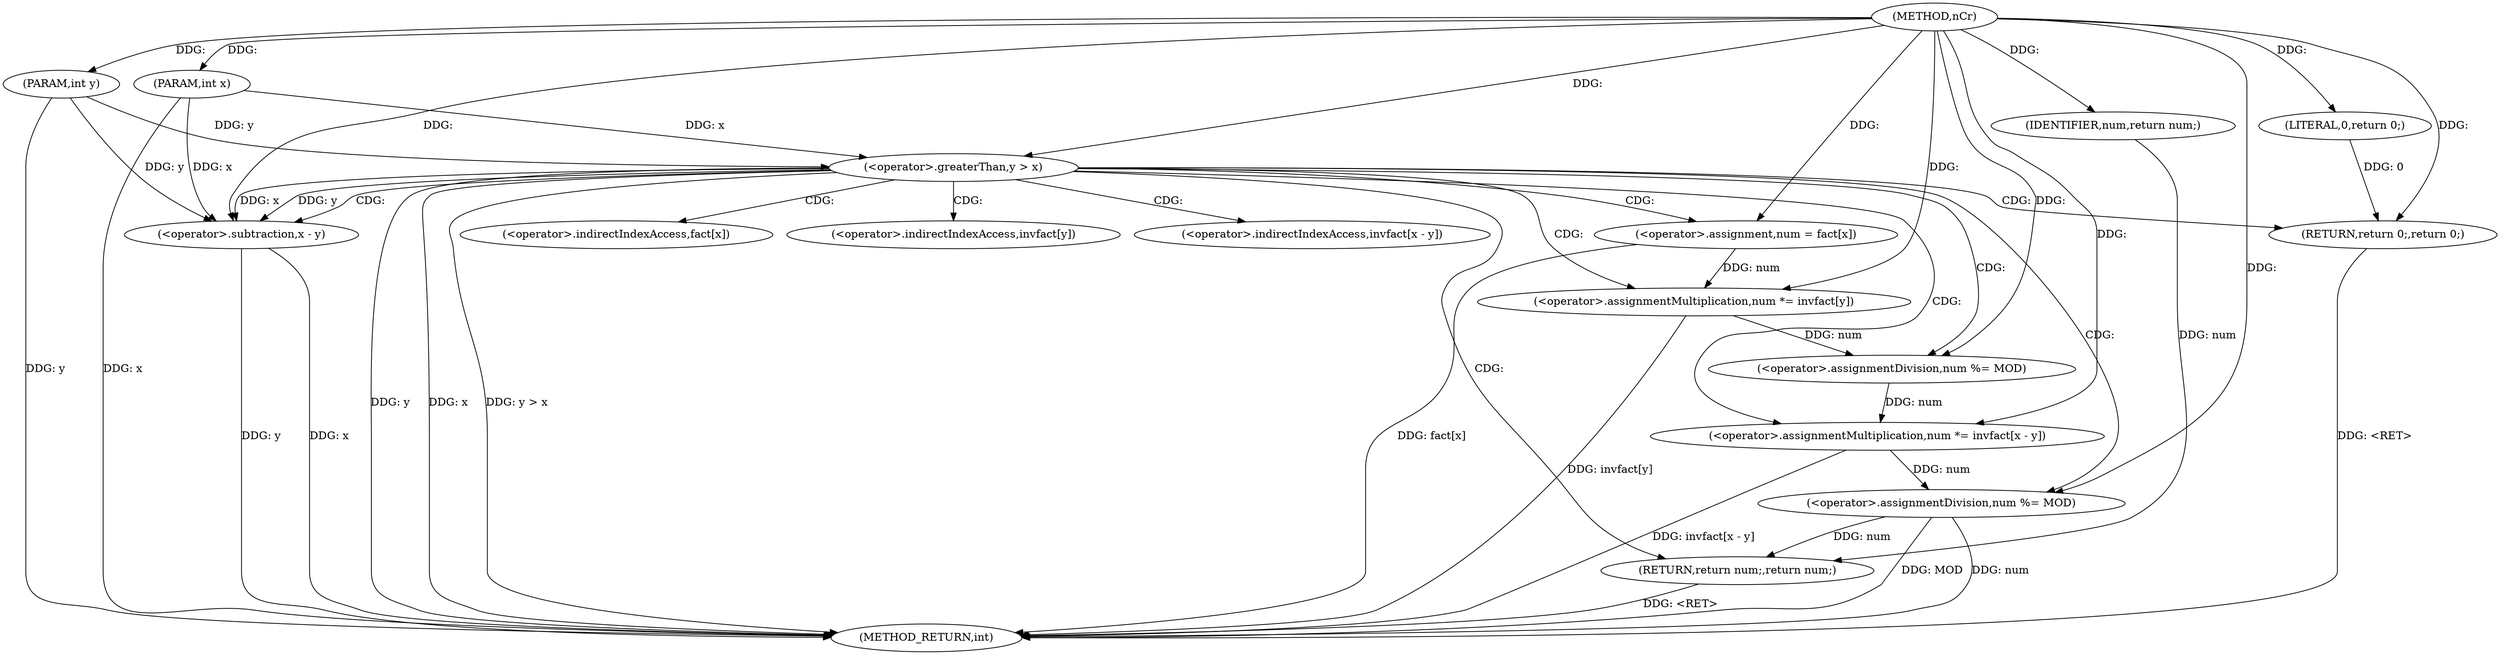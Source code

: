digraph "nCr" {  
"1000443" [label = "(METHOD,nCr)" ]
"1000479" [label = "(METHOD_RETURN,int)" ]
"1000444" [label = "(PARAM,int x)" ]
"1000445" [label = "(PARAM,int y)" ]
"1000454" [label = "(<operator>.assignment,num = fact[x])" ]
"1000459" [label = "(<operator>.assignmentMultiplication,num *= invfact[y])" ]
"1000464" [label = "(<operator>.assignmentDivision,num %= MOD)" ]
"1000467" [label = "(<operator>.assignmentMultiplication,num *= invfact[x - y])" ]
"1000474" [label = "(<operator>.assignmentDivision,num %= MOD)" ]
"1000477" [label = "(RETURN,return num;,return num;)" ]
"1000448" [label = "(<operator>.greaterThan,y > x)" ]
"1000451" [label = "(RETURN,return 0;,return 0;)" ]
"1000478" [label = "(IDENTIFIER,num,return num;)" ]
"1000452" [label = "(LITERAL,0,return 0;)" ]
"1000471" [label = "(<operator>.subtraction,x - y)" ]
"1000456" [label = "(<operator>.indirectIndexAccess,fact[x])" ]
"1000461" [label = "(<operator>.indirectIndexAccess,invfact[y])" ]
"1000469" [label = "(<operator>.indirectIndexAccess,invfact[x - y])" ]
  "1000444" -> "1000479"  [ label = "DDG: x"] 
  "1000445" -> "1000479"  [ label = "DDG: y"] 
  "1000448" -> "1000479"  [ label = "DDG: y"] 
  "1000448" -> "1000479"  [ label = "DDG: x"] 
  "1000448" -> "1000479"  [ label = "DDG: y > x"] 
  "1000454" -> "1000479"  [ label = "DDG: fact[x]"] 
  "1000459" -> "1000479"  [ label = "DDG: invfact[y]"] 
  "1000471" -> "1000479"  [ label = "DDG: x"] 
  "1000471" -> "1000479"  [ label = "DDG: y"] 
  "1000467" -> "1000479"  [ label = "DDG: invfact[x - y]"] 
  "1000474" -> "1000479"  [ label = "DDG: num"] 
  "1000474" -> "1000479"  [ label = "DDG: MOD"] 
  "1000451" -> "1000479"  [ label = "DDG: <RET>"] 
  "1000477" -> "1000479"  [ label = "DDG: <RET>"] 
  "1000443" -> "1000444"  [ label = "DDG: "] 
  "1000443" -> "1000445"  [ label = "DDG: "] 
  "1000443" -> "1000464"  [ label = "DDG: "] 
  "1000443" -> "1000474"  [ label = "DDG: "] 
  "1000478" -> "1000477"  [ label = "DDG: num"] 
  "1000474" -> "1000477"  [ label = "DDG: num"] 
  "1000452" -> "1000451"  [ label = "DDG: 0"] 
  "1000443" -> "1000451"  [ label = "DDG: "] 
  "1000443" -> "1000454"  [ label = "DDG: "] 
  "1000454" -> "1000459"  [ label = "DDG: num"] 
  "1000443" -> "1000459"  [ label = "DDG: "] 
  "1000459" -> "1000464"  [ label = "DDG: num"] 
  "1000464" -> "1000467"  [ label = "DDG: num"] 
  "1000443" -> "1000467"  [ label = "DDG: "] 
  "1000467" -> "1000474"  [ label = "DDG: num"] 
  "1000443" -> "1000478"  [ label = "DDG: "] 
  "1000445" -> "1000448"  [ label = "DDG: y"] 
  "1000443" -> "1000448"  [ label = "DDG: "] 
  "1000444" -> "1000448"  [ label = "DDG: x"] 
  "1000443" -> "1000452"  [ label = "DDG: "] 
  "1000448" -> "1000471"  [ label = "DDG: x"] 
  "1000444" -> "1000471"  [ label = "DDG: x"] 
  "1000443" -> "1000471"  [ label = "DDG: "] 
  "1000448" -> "1000471"  [ label = "DDG: y"] 
  "1000445" -> "1000471"  [ label = "DDG: y"] 
  "1000448" -> "1000471"  [ label = "CDG: "] 
  "1000448" -> "1000477"  [ label = "CDG: "] 
  "1000448" -> "1000451"  [ label = "CDG: "] 
  "1000448" -> "1000459"  [ label = "CDG: "] 
  "1000448" -> "1000469"  [ label = "CDG: "] 
  "1000448" -> "1000461"  [ label = "CDG: "] 
  "1000448" -> "1000454"  [ label = "CDG: "] 
  "1000448" -> "1000467"  [ label = "CDG: "] 
  "1000448" -> "1000456"  [ label = "CDG: "] 
  "1000448" -> "1000474"  [ label = "CDG: "] 
  "1000448" -> "1000464"  [ label = "CDG: "] 
}
